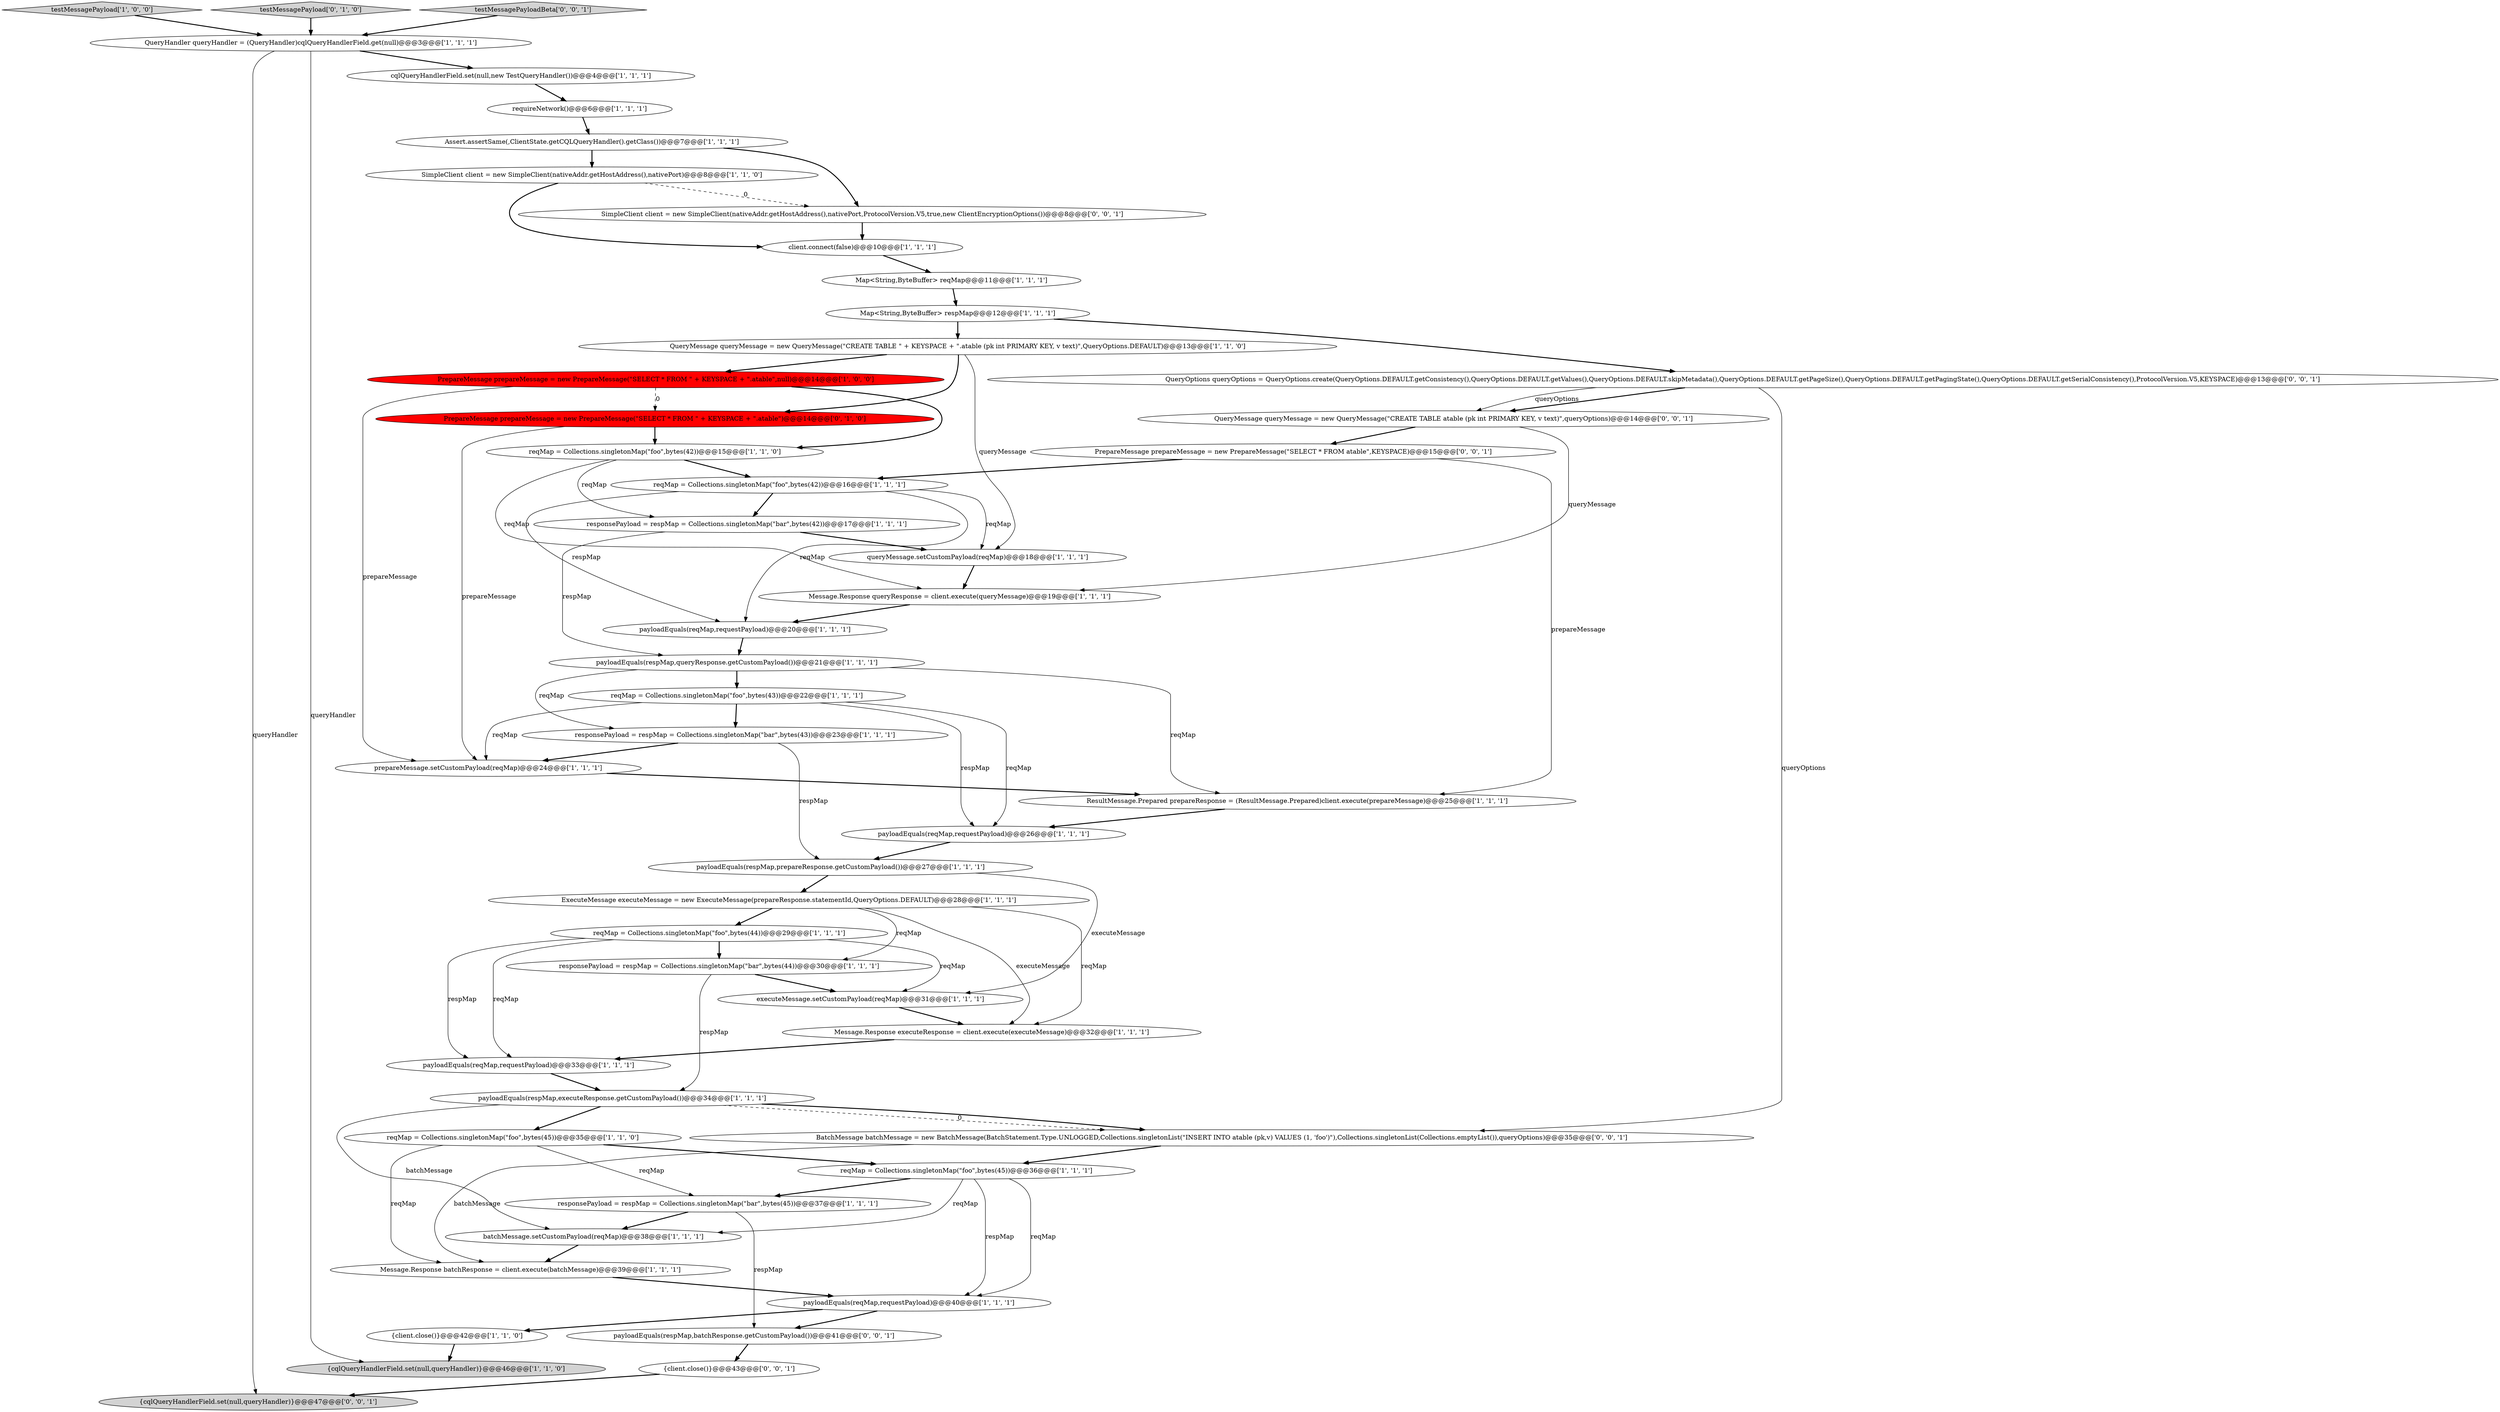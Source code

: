 digraph {
27 [style = filled, label = "payloadEquals(reqMap,requestPayload)@@@20@@@['1', '1', '1']", fillcolor = white, shape = ellipse image = "AAA0AAABBB1BBB"];
3 [style = filled, label = "reqMap = Collections.singletonMap(\"foo\",bytes(42))@@@16@@@['1', '1', '1']", fillcolor = white, shape = ellipse image = "AAA0AAABBB1BBB"];
30 [style = filled, label = "ResultMessage.Prepared prepareResponse = (ResultMessage.Prepared)client.execute(prepareMessage)@@@25@@@['1', '1', '1']", fillcolor = white, shape = ellipse image = "AAA0AAABBB1BBB"];
10 [style = filled, label = "queryMessage.setCustomPayload(reqMap)@@@18@@@['1', '1', '1']", fillcolor = white, shape = ellipse image = "AAA0AAABBB1BBB"];
20 [style = filled, label = "reqMap = Collections.singletonMap(\"foo\",bytes(45))@@@36@@@['1', '1', '1']", fillcolor = white, shape = ellipse image = "AAA0AAABBB1BBB"];
31 [style = filled, label = "payloadEquals(reqMap,requestPayload)@@@26@@@['1', '1', '1']", fillcolor = white, shape = ellipse image = "AAA0AAABBB1BBB"];
8 [style = filled, label = "QueryMessage queryMessage = new QueryMessage(\"CREATE TABLE \" + KEYSPACE + \".atable (pk int PRIMARY KEY, v text)\",QueryOptions.DEFAULT)@@@13@@@['1', '1', '0']", fillcolor = white, shape = ellipse image = "AAA0AAABBB1BBB"];
14 [style = filled, label = "SimpleClient client = new SimpleClient(nativeAddr.getHostAddress(),nativePort)@@@8@@@['1', '1', '0']", fillcolor = white, shape = ellipse image = "AAA0AAABBB1BBB"];
22 [style = filled, label = "{client.close()}@@@42@@@['1', '1', '0']", fillcolor = white, shape = ellipse image = "AAA0AAABBB1BBB"];
24 [style = filled, label = "payloadEquals(respMap,executeResponse.getCustomPayload())@@@34@@@['1', '1', '1']", fillcolor = white, shape = ellipse image = "AAA0AAABBB1BBB"];
47 [style = filled, label = "BatchMessage batchMessage = new BatchMessage(BatchStatement.Type.UNLOGGED,Collections.singletonList(\"INSERT INTO atable (pk,v) VALUES (1, 'foo')\"),Collections.singletonList(Collections.emptyList()),queryOptions)@@@35@@@['0', '0', '1']", fillcolor = white, shape = ellipse image = "AAA0AAABBB3BBB"];
17 [style = filled, label = "payloadEquals(respMap,queryResponse.getCustomPayload())@@@21@@@['1', '1', '1']", fillcolor = white, shape = ellipse image = "AAA0AAABBB1BBB"];
32 [style = filled, label = "testMessagePayload['1', '0', '0']", fillcolor = lightgray, shape = diamond image = "AAA0AAABBB1BBB"];
4 [style = filled, label = "payloadEquals(reqMap,requestPayload)@@@33@@@['1', '1', '1']", fillcolor = white, shape = ellipse image = "AAA0AAABBB1BBB"];
11 [style = filled, label = "reqMap = Collections.singletonMap(\"foo\",bytes(45))@@@35@@@['1', '1', '0']", fillcolor = white, shape = ellipse image = "AAA0AAABBB1BBB"];
13 [style = filled, label = "executeMessage.setCustomPayload(reqMap)@@@31@@@['1', '1', '1']", fillcolor = white, shape = ellipse image = "AAA0AAABBB1BBB"];
16 [style = filled, label = "requireNetwork()@@@6@@@['1', '1', '1']", fillcolor = white, shape = ellipse image = "AAA0AAABBB1BBB"];
39 [style = filled, label = "testMessagePayload['0', '1', '0']", fillcolor = lightgray, shape = diamond image = "AAA0AAABBB2BBB"];
2 [style = filled, label = "Message.Response executeResponse = client.execute(executeMessage)@@@32@@@['1', '1', '1']", fillcolor = white, shape = ellipse image = "AAA0AAABBB1BBB"];
33 [style = filled, label = "reqMap = Collections.singletonMap(\"foo\",bytes(44))@@@29@@@['1', '1', '1']", fillcolor = white, shape = ellipse image = "AAA0AAABBB1BBB"];
44 [style = filled, label = "payloadEquals(respMap,batchResponse.getCustomPayload())@@@41@@@['0', '0', '1']", fillcolor = white, shape = ellipse image = "AAA0AAABBB3BBB"];
45 [style = filled, label = "{cqlQueryHandlerField.set(null,queryHandler)}@@@47@@@['0', '0', '1']", fillcolor = lightgray, shape = ellipse image = "AAA0AAABBB3BBB"];
26 [style = filled, label = "responsePayload = respMap = Collections.singletonMap(\"bar\",bytes(43))@@@23@@@['1', '1', '1']", fillcolor = white, shape = ellipse image = "AAA0AAABBB1BBB"];
23 [style = filled, label = "prepareMessage.setCustomPayload(reqMap)@@@24@@@['1', '1', '1']", fillcolor = white, shape = ellipse image = "AAA0AAABBB1BBB"];
5 [style = filled, label = "Message.Response batchResponse = client.execute(batchMessage)@@@39@@@['1', '1', '1']", fillcolor = white, shape = ellipse image = "AAA0AAABBB1BBB"];
46 [style = filled, label = "SimpleClient client = new SimpleClient(nativeAddr.getHostAddress(),nativePort,ProtocolVersion.V5,true,new ClientEncryptionOptions())@@@8@@@['0', '0', '1']", fillcolor = white, shape = ellipse image = "AAA0AAABBB3BBB"];
19 [style = filled, label = "reqMap = Collections.singletonMap(\"foo\",bytes(43))@@@22@@@['1', '1', '1']", fillcolor = white, shape = ellipse image = "AAA0AAABBB1BBB"];
29 [style = filled, label = "responsePayload = respMap = Collections.singletonMap(\"bar\",bytes(42))@@@17@@@['1', '1', '1']", fillcolor = white, shape = ellipse image = "AAA0AAABBB1BBB"];
41 [style = filled, label = "PrepareMessage prepareMessage = new PrepareMessage(\"SELECT * FROM atable\",KEYSPACE)@@@15@@@['0', '0', '1']", fillcolor = white, shape = ellipse image = "AAA0AAABBB3BBB"];
25 [style = filled, label = "Map<String,ByteBuffer> reqMap@@@11@@@['1', '1', '1']", fillcolor = white, shape = ellipse image = "AAA0AAABBB1BBB"];
18 [style = filled, label = "PrepareMessage prepareMessage = new PrepareMessage(\"SELECT * FROM \" + KEYSPACE + \".atable\",null)@@@14@@@['1', '0', '0']", fillcolor = red, shape = ellipse image = "AAA1AAABBB1BBB"];
28 [style = filled, label = "QueryHandler queryHandler = (QueryHandler)cqlQueryHandlerField.get(null)@@@3@@@['1', '1', '1']", fillcolor = white, shape = ellipse image = "AAA0AAABBB1BBB"];
42 [style = filled, label = "QueryMessage queryMessage = new QueryMessage(\"CREATE TABLE atable (pk int PRIMARY KEY, v text)\",queryOptions)@@@14@@@['0', '0', '1']", fillcolor = white, shape = ellipse image = "AAA0AAABBB3BBB"];
0 [style = filled, label = "responsePayload = respMap = Collections.singletonMap(\"bar\",bytes(45))@@@37@@@['1', '1', '1']", fillcolor = white, shape = ellipse image = "AAA0AAABBB1BBB"];
34 [style = filled, label = "Map<String,ByteBuffer> respMap@@@12@@@['1', '1', '1']", fillcolor = white, shape = ellipse image = "AAA0AAABBB1BBB"];
21 [style = filled, label = "payloadEquals(reqMap,requestPayload)@@@40@@@['1', '1', '1']", fillcolor = white, shape = ellipse image = "AAA0AAABBB1BBB"];
12 [style = filled, label = "batchMessage.setCustomPayload(reqMap)@@@38@@@['1', '1', '1']", fillcolor = white, shape = ellipse image = "AAA0AAABBB1BBB"];
37 [style = filled, label = "reqMap = Collections.singletonMap(\"foo\",bytes(42))@@@15@@@['1', '1', '0']", fillcolor = white, shape = ellipse image = "AAA0AAABBB1BBB"];
6 [style = filled, label = "Message.Response queryResponse = client.execute(queryMessage)@@@19@@@['1', '1', '1']", fillcolor = white, shape = ellipse image = "AAA0AAABBB1BBB"];
7 [style = filled, label = "client.connect(false)@@@10@@@['1', '1', '1']", fillcolor = white, shape = ellipse image = "AAA0AAABBB1BBB"];
40 [style = filled, label = "PrepareMessage prepareMessage = new PrepareMessage(\"SELECT * FROM \" + KEYSPACE + \".atable\")@@@14@@@['0', '1', '0']", fillcolor = red, shape = ellipse image = "AAA1AAABBB2BBB"];
36 [style = filled, label = "Assert.assertSame(,ClientState.getCQLQueryHandler().getClass())@@@7@@@['1', '1', '1']", fillcolor = white, shape = ellipse image = "AAA0AAABBB1BBB"];
1 [style = filled, label = "responsePayload = respMap = Collections.singletonMap(\"bar\",bytes(44))@@@30@@@['1', '1', '1']", fillcolor = white, shape = ellipse image = "AAA0AAABBB1BBB"];
15 [style = filled, label = "payloadEquals(respMap,prepareResponse.getCustomPayload())@@@27@@@['1', '1', '1']", fillcolor = white, shape = ellipse image = "AAA0AAABBB1BBB"];
48 [style = filled, label = "{client.close()}@@@43@@@['0', '0', '1']", fillcolor = white, shape = ellipse image = "AAA0AAABBB3BBB"];
38 [style = filled, label = "{cqlQueryHandlerField.set(null,queryHandler)}@@@46@@@['1', '1', '0']", fillcolor = lightgray, shape = ellipse image = "AAA0AAABBB1BBB"];
9 [style = filled, label = "ExecuteMessage executeMessage = new ExecuteMessage(prepareResponse.statementId,QueryOptions.DEFAULT)@@@28@@@['1', '1', '1']", fillcolor = white, shape = ellipse image = "AAA0AAABBB1BBB"];
35 [style = filled, label = "cqlQueryHandlerField.set(null,new TestQueryHandler())@@@4@@@['1', '1', '1']", fillcolor = white, shape = ellipse image = "AAA0AAABBB1BBB"];
49 [style = filled, label = "testMessagePayloadBeta['0', '0', '1']", fillcolor = lightgray, shape = diamond image = "AAA0AAABBB3BBB"];
43 [style = filled, label = "QueryOptions queryOptions = QueryOptions.create(QueryOptions.DEFAULT.getConsistency(),QueryOptions.DEFAULT.getValues(),QueryOptions.DEFAULT.skipMetadata(),QueryOptions.DEFAULT.getPageSize(),QueryOptions.DEFAULT.getPagingState(),QueryOptions.DEFAULT.getSerialConsistency(),ProtocolVersion.V5,KEYSPACE)@@@13@@@['0', '0', '1']", fillcolor = white, shape = ellipse image = "AAA0AAABBB3BBB"];
3->10 [style = solid, label="reqMap"];
42->41 [style = bold, label=""];
12->5 [style = bold, label=""];
25->34 [style = bold, label=""];
3->27 [style = solid, label="respMap"];
20->0 [style = bold, label=""];
43->42 [style = bold, label=""];
41->30 [style = solid, label="prepareMessage"];
8->40 [style = bold, label=""];
1->13 [style = bold, label=""];
37->3 [style = bold, label=""];
14->7 [style = bold, label=""];
43->42 [style = solid, label="queryOptions"];
24->11 [style = bold, label=""];
46->7 [style = bold, label=""];
27->17 [style = bold, label=""];
24->47 [style = dashed, label="0"];
37->29 [style = solid, label="reqMap"];
11->5 [style = solid, label="reqMap"];
33->13 [style = solid, label="reqMap"];
33->4 [style = solid, label="reqMap"];
40->37 [style = bold, label=""];
21->44 [style = bold, label=""];
23->30 [style = bold, label=""];
29->17 [style = solid, label="respMap"];
9->33 [style = bold, label=""];
8->18 [style = bold, label=""];
37->6 [style = solid, label="reqMap"];
19->23 [style = solid, label="reqMap"];
34->8 [style = bold, label=""];
36->14 [style = bold, label=""];
2->4 [style = bold, label=""];
24->47 [style = bold, label=""];
8->10 [style = solid, label="queryMessage"];
9->2 [style = solid, label="reqMap"];
5->21 [style = bold, label=""];
22->38 [style = bold, label=""];
36->46 [style = bold, label=""];
28->35 [style = bold, label=""];
21->22 [style = bold, label=""];
15->9 [style = bold, label=""];
19->26 [style = bold, label=""];
20->21 [style = solid, label="reqMap"];
3->29 [style = bold, label=""];
17->26 [style = solid, label="reqMap"];
3->27 [style = solid, label="reqMap"];
47->5 [style = solid, label="batchMessage"];
18->37 [style = bold, label=""];
18->40 [style = dashed, label="0"];
16->36 [style = bold, label=""];
4->24 [style = bold, label=""];
11->0 [style = solid, label="reqMap"];
0->12 [style = bold, label=""];
49->28 [style = bold, label=""];
9->1 [style = solid, label="reqMap"];
43->47 [style = solid, label="queryOptions"];
17->30 [style = solid, label="reqMap"];
14->46 [style = dashed, label="0"];
10->6 [style = bold, label=""];
1->24 [style = solid, label="respMap"];
6->27 [style = bold, label=""];
30->31 [style = bold, label=""];
0->44 [style = solid, label="respMap"];
33->4 [style = solid, label="respMap"];
20->21 [style = solid, label="respMap"];
29->10 [style = bold, label=""];
19->31 [style = solid, label="respMap"];
28->38 [style = solid, label="queryHandler"];
34->43 [style = bold, label=""];
19->31 [style = solid, label="reqMap"];
13->2 [style = bold, label=""];
26->15 [style = solid, label="respMap"];
11->20 [style = bold, label=""];
35->16 [style = bold, label=""];
41->3 [style = bold, label=""];
33->1 [style = bold, label=""];
40->23 [style = solid, label="prepareMessage"];
31->15 [style = bold, label=""];
17->19 [style = bold, label=""];
39->28 [style = bold, label=""];
9->2 [style = solid, label="executeMessage"];
48->45 [style = bold, label=""];
24->12 [style = solid, label="batchMessage"];
44->48 [style = bold, label=""];
26->23 [style = bold, label=""];
47->20 [style = bold, label=""];
42->6 [style = solid, label="queryMessage"];
20->12 [style = solid, label="reqMap"];
7->25 [style = bold, label=""];
15->13 [style = solid, label="executeMessage"];
32->28 [style = bold, label=""];
28->45 [style = solid, label="queryHandler"];
18->23 [style = solid, label="prepareMessage"];
}
